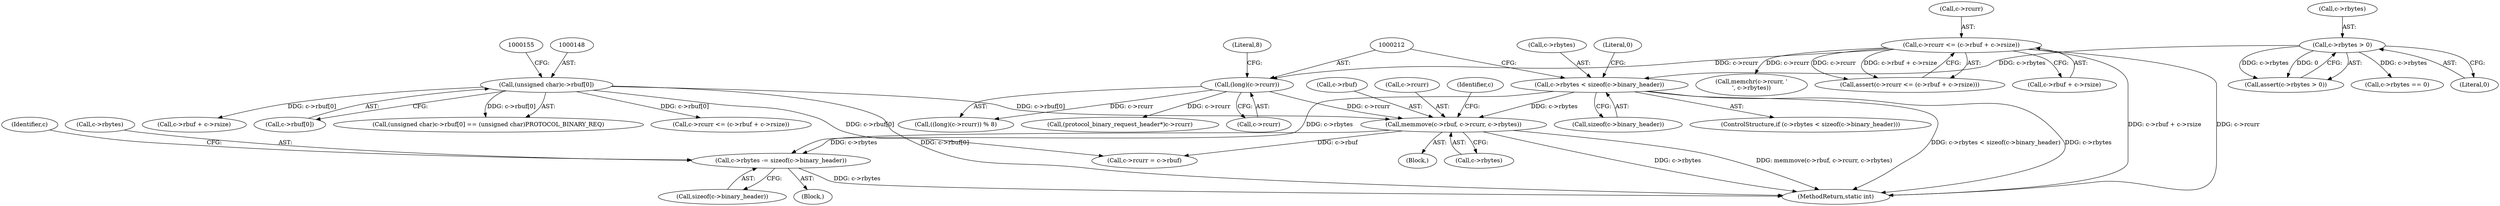 digraph "0_memcached_d9cd01ede97f4145af9781d448c62a3318952719@API" {
"1000454" [label="(Call,c->rbytes -= sizeof(c->binary_header))"];
"1000219" [label="(Call,memmove(c->rbuf, c->rcurr, c->rbytes))"];
"1000147" [label="(Call,(unsigned char)c->rbuf[0])"];
"1000211" [label="(Call,(long)(c->rcurr))"];
"1000115" [label="(Call,c->rcurr <= (c->rbuf + c->rsize))"];
"1000195" [label="(Call,c->rbytes < sizeof(c->binary_header))"];
"1000127" [label="(Call,c->rbytes > 0)"];
"1000604" [label="(Call,c->rbuf + c->rsize)"];
"1000464" [label="(Identifier,c)"];
"1000219" [label="(Call,memmove(c->rbuf, c->rcurr, c->rbytes))"];
"1000218" [label="(Block,)"];
"1000199" [label="(Call,sizeof(c->binary_header))"];
"1000213" [label="(Call,c->rcurr)"];
"1000149" [label="(Call,c->rbuf[0])"];
"1000211" [label="(Call,(long)(c->rcurr))"];
"1000119" [label="(Call,c->rbuf + c->rsize)"];
"1000484" [label="(Call,memchr(c->rcurr, '\n', c->rbytes))"];
"1000207" [label="(Block,)"];
"1000454" [label="(Call,c->rbytes -= sizeof(c->binary_header))"];
"1000114" [label="(Call,assert(c->rcurr <= (c->rbuf + c->rsize)))"];
"1000216" [label="(Literal,8)"];
"1000455" [label="(Call,c->rbytes)"];
"1000613" [label="(MethodReturn,static int)"];
"1000210" [label="(Call,((long)(c->rcurr)) % 8)"];
"1000115" [label="(Call,c->rcurr <= (c->rbuf + c->rsize))"];
"1000220" [label="(Call,c->rbuf)"];
"1000226" [label="(Call,c->rbytes)"];
"1000147" [label="(Call,(unsigned char)c->rbuf[0])"];
"1000126" [label="(Call,assert(c->rbytes > 0))"];
"1000252" [label="(Call,(protocol_binary_request_header*)c->rcurr)"];
"1000128" [label="(Call,c->rbytes)"];
"1000475" [label="(Call,c->rbytes == 0)"];
"1000116" [label="(Call,c->rcurr)"];
"1000458" [label="(Call,sizeof(c->binary_header))"];
"1000196" [label="(Call,c->rbytes)"];
"1000223" [label="(Call,c->rcurr)"];
"1000231" [label="(Identifier,c)"];
"1000127" [label="(Call,c->rbytes > 0)"];
"1000205" [label="(Literal,0)"];
"1000131" [label="(Literal,0)"];
"1000195" [label="(Call,c->rbytes < sizeof(c->binary_header))"];
"1000146" [label="(Call,(unsigned char)c->rbuf[0] == (unsigned char)PROTOCOL_BINARY_REQ)"];
"1000600" [label="(Call,c->rcurr <= (c->rbuf + c->rsize))"];
"1000194" [label="(ControlStructure,if (c->rbytes < sizeof(c->binary_header)))"];
"1000229" [label="(Call,c->rcurr = c->rbuf)"];
"1000454" -> "1000207"  [label="AST: "];
"1000454" -> "1000458"  [label="CFG: "];
"1000455" -> "1000454"  [label="AST: "];
"1000458" -> "1000454"  [label="AST: "];
"1000464" -> "1000454"  [label="CFG: "];
"1000454" -> "1000613"  [label="DDG: c->rbytes"];
"1000219" -> "1000454"  [label="DDG: c->rbytes"];
"1000195" -> "1000454"  [label="DDG: c->rbytes"];
"1000219" -> "1000218"  [label="AST: "];
"1000219" -> "1000226"  [label="CFG: "];
"1000220" -> "1000219"  [label="AST: "];
"1000223" -> "1000219"  [label="AST: "];
"1000226" -> "1000219"  [label="AST: "];
"1000231" -> "1000219"  [label="CFG: "];
"1000219" -> "1000613"  [label="DDG: c->rbytes"];
"1000219" -> "1000613"  [label="DDG: memmove(c->rbuf, c->rcurr, c->rbytes)"];
"1000147" -> "1000219"  [label="DDG: c->rbuf[0]"];
"1000211" -> "1000219"  [label="DDG: c->rcurr"];
"1000195" -> "1000219"  [label="DDG: c->rbytes"];
"1000219" -> "1000229"  [label="DDG: c->rbuf"];
"1000147" -> "1000146"  [label="AST: "];
"1000147" -> "1000149"  [label="CFG: "];
"1000148" -> "1000147"  [label="AST: "];
"1000149" -> "1000147"  [label="AST: "];
"1000155" -> "1000147"  [label="CFG: "];
"1000147" -> "1000613"  [label="DDG: c->rbuf[0]"];
"1000147" -> "1000146"  [label="DDG: c->rbuf[0]"];
"1000147" -> "1000229"  [label="DDG: c->rbuf[0]"];
"1000147" -> "1000600"  [label="DDG: c->rbuf[0]"];
"1000147" -> "1000604"  [label="DDG: c->rbuf[0]"];
"1000211" -> "1000210"  [label="AST: "];
"1000211" -> "1000213"  [label="CFG: "];
"1000212" -> "1000211"  [label="AST: "];
"1000213" -> "1000211"  [label="AST: "];
"1000216" -> "1000211"  [label="CFG: "];
"1000211" -> "1000210"  [label="DDG: c->rcurr"];
"1000115" -> "1000211"  [label="DDG: c->rcurr"];
"1000211" -> "1000252"  [label="DDG: c->rcurr"];
"1000115" -> "1000114"  [label="AST: "];
"1000115" -> "1000119"  [label="CFG: "];
"1000116" -> "1000115"  [label="AST: "];
"1000119" -> "1000115"  [label="AST: "];
"1000114" -> "1000115"  [label="CFG: "];
"1000115" -> "1000613"  [label="DDG: c->rbuf + c->rsize"];
"1000115" -> "1000613"  [label="DDG: c->rcurr"];
"1000115" -> "1000114"  [label="DDG: c->rcurr"];
"1000115" -> "1000114"  [label="DDG: c->rbuf + c->rsize"];
"1000115" -> "1000484"  [label="DDG: c->rcurr"];
"1000195" -> "1000194"  [label="AST: "];
"1000195" -> "1000199"  [label="CFG: "];
"1000196" -> "1000195"  [label="AST: "];
"1000199" -> "1000195"  [label="AST: "];
"1000205" -> "1000195"  [label="CFG: "];
"1000212" -> "1000195"  [label="CFG: "];
"1000195" -> "1000613"  [label="DDG: c->rbytes < sizeof(c->binary_header)"];
"1000195" -> "1000613"  [label="DDG: c->rbytes"];
"1000127" -> "1000195"  [label="DDG: c->rbytes"];
"1000127" -> "1000126"  [label="AST: "];
"1000127" -> "1000131"  [label="CFG: "];
"1000128" -> "1000127"  [label="AST: "];
"1000131" -> "1000127"  [label="AST: "];
"1000126" -> "1000127"  [label="CFG: "];
"1000127" -> "1000126"  [label="DDG: c->rbytes"];
"1000127" -> "1000126"  [label="DDG: 0"];
"1000127" -> "1000475"  [label="DDG: c->rbytes"];
}

